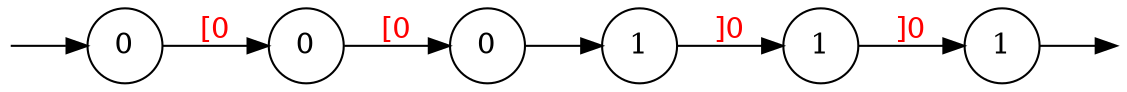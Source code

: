 digraph {
        node [shape=circle];
        Q0 [style=invisible, height=0, width=0, fixedsize=true];
        Q1 [style=invisible, height=0, width=0, fixedsize=true];
        graph [rankdir="LR"];
        3 [label="1"];
        2 [label="0"];
        1 [label="0"];
        0 [label="0"];
        4 [label="1"];
        5 [label="1"];

        Q0 -> 0;

        5 -> Q1;
        0 -> 1  [label="[0", fontcolor=red];
        1 -> 2  [label="[0", fontcolor=red];
        2 -> 3 ;
        3 -> 4  [label="]0", fontcolor=red];
        4 -> 5  [label="]0", fontcolor=red];
}